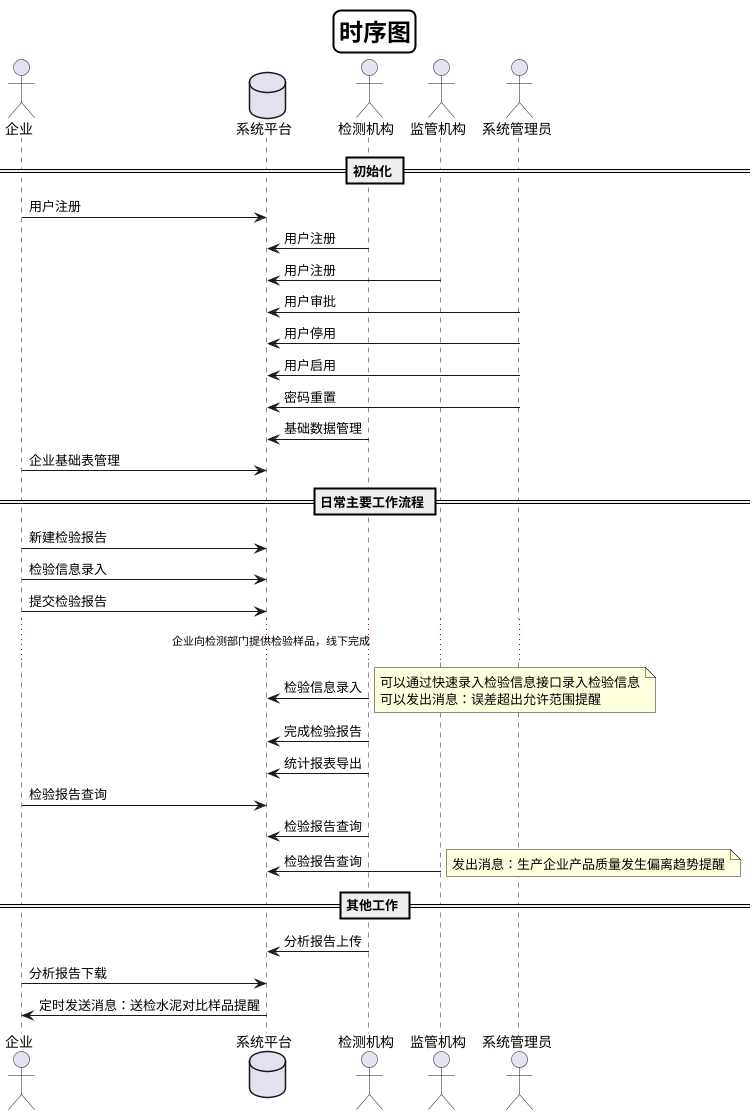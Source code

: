 @startuml
skinparam titleBorderRoundCorner 15
skinparam titleBorderThickness 2
skinparam titleBorderColor #Black
skinparam titleFontSize 24
Title 时序图

actor 企业
database 系统平台
actor 检测机构
actor 监管机构
actor 系统管理员
== 初始化 ==
企业->系统平台:用户注册
检测机构->系统平台:用户注册
监管机构->系统平台:用户注册
系统管理员->系统平台:用户审批
系统管理员->系统平台:用户停用
系统管理员->系统平台:用户启用
系统管理员->系统平台:密码重置
检测机构 -> 系统平台:基础数据管理
企业->系统平台:企业基础表管理
== 日常主要工作流程 ==
企业->系统平台:新建检验报告
企业->系统平台:检验信息录入
企业->系统平台:提交检验报告
... 企业向检测部门提供检验样品，线下完成 ...
检测机构->系统平台:检验信息录入
note right:可以通过快速录入检验信息接口录入检验信息\n可以发出消息：误差超出允许范围提醒
检测机构->系统平台:完成检验报告
检测机构->系统平台:统计报表导出
企业->系统平台:检验报告查询
检测机构->系统平台:检验报告查询
监管机构->系统平台:检验报告查询
note right:发出消息：生产企业产品质量发生偏离趋势提醒
== 其他工作 ==
检测机构->系统平台:分析报告上传
企业->系统平台:分析报告下载
系统平台->企业:定时发送消息：送检水泥对比样品提醒
@enduml
